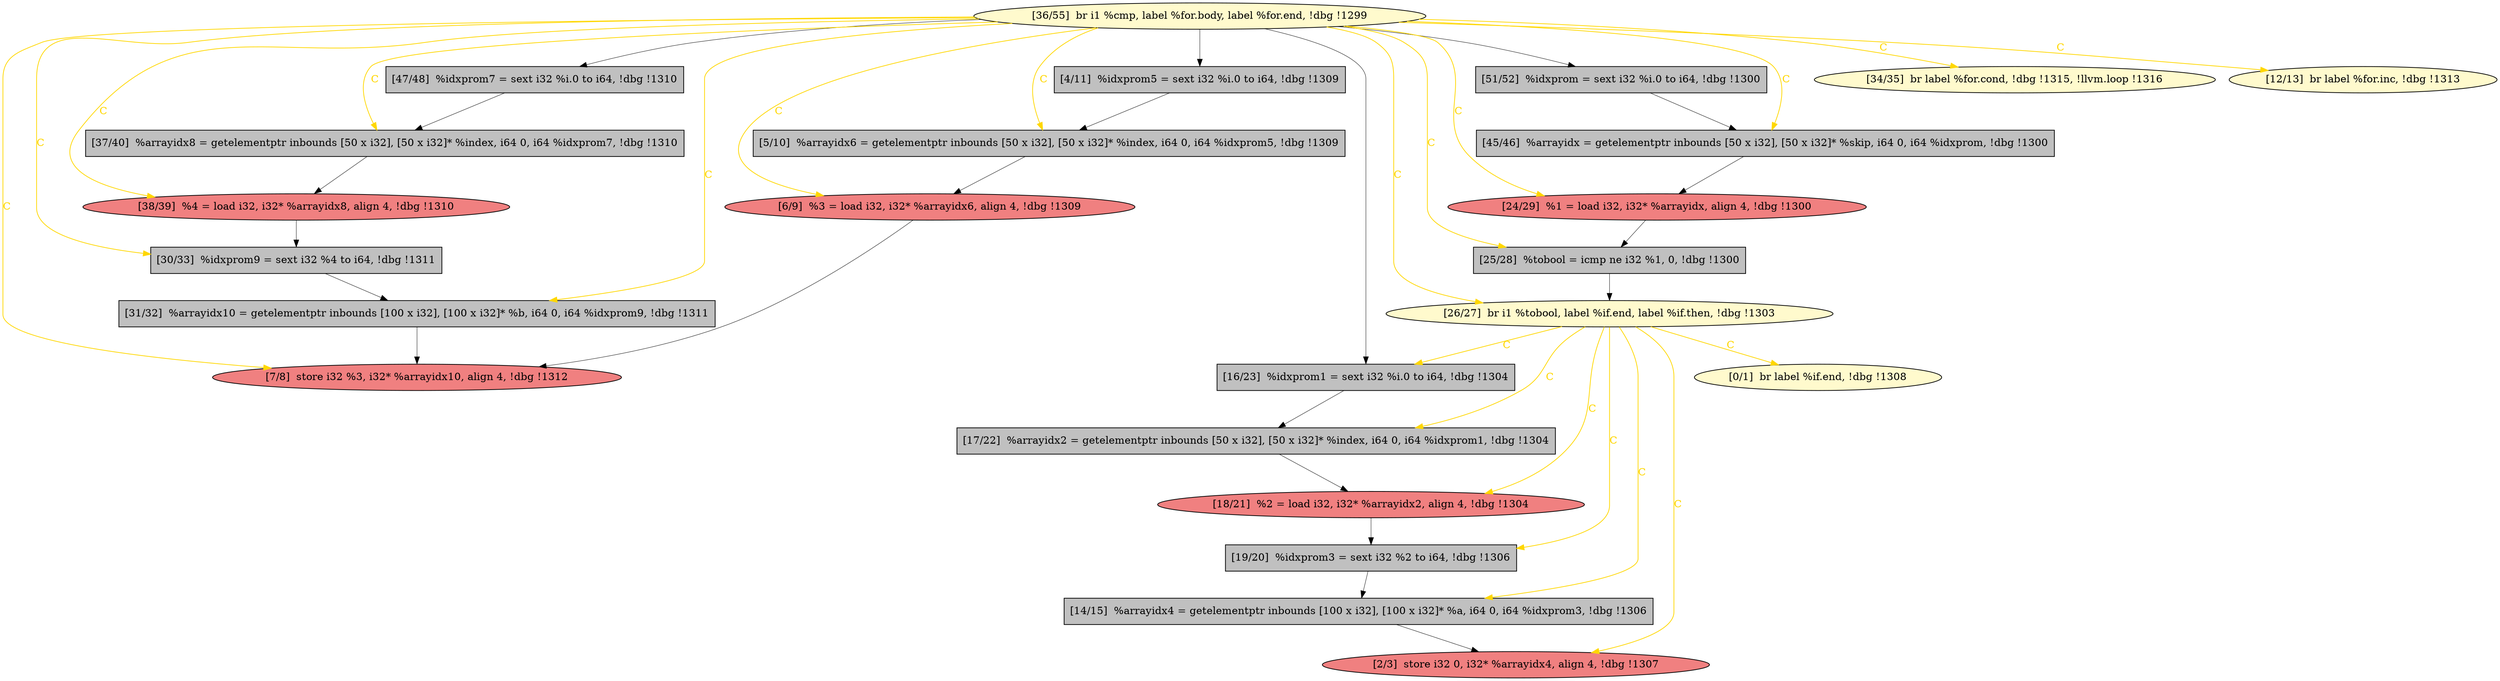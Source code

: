 
digraph G {


node270 [fillcolor=grey,label="[30/33]  %idxprom9 = sext i32 %4 to i64, !dbg !1311",shape=rectangle,style=filled ]
node269 [fillcolor=grey,label="[51/52]  %idxprom = sext i32 %i.0 to i64, !dbg !1300",shape=rectangle,style=filled ]
node268 [fillcolor=lemonchiffon,label="[34/35]  br label %for.cond, !dbg !1315, !llvm.loop !1316",shape=ellipse,style=filled ]
node267 [fillcolor=lemonchiffon,label="[36/55]  br i1 %cmp, label %for.body, label %for.end, !dbg !1299",shape=ellipse,style=filled ]
node265 [fillcolor=lightcoral,label="[18/21]  %2 = load i32, i32* %arrayidx2, align 4, !dbg !1304",shape=ellipse,style=filled ]
node251 [fillcolor=lightcoral,label="[24/29]  %1 = load i32, i32* %arrayidx, align 4, !dbg !1300",shape=ellipse,style=filled ]
node250 [fillcolor=grey,label="[17/22]  %arrayidx2 = getelementptr inbounds [50 x i32], [50 x i32]* %index, i64 0, i64 %idxprom1, !dbg !1304",shape=rectangle,style=filled ]
node249 [fillcolor=grey,label="[25/28]  %tobool = icmp ne i32 %1, 0, !dbg !1300",shape=rectangle,style=filled ]
node264 [fillcolor=grey,label="[45/46]  %arrayidx = getelementptr inbounds [50 x i32], [50 x i32]* %skip, i64 0, i64 %idxprom, !dbg !1300",shape=rectangle,style=filled ]
node256 [fillcolor=grey,label="[14/15]  %arrayidx4 = getelementptr inbounds [100 x i32], [100 x i32]* %a, i64 0, i64 %idxprom3, !dbg !1306",shape=rectangle,style=filled ]
node252 [fillcolor=grey,label="[31/32]  %arrayidx10 = getelementptr inbounds [100 x i32], [100 x i32]* %b, i64 0, i64 %idxprom9, !dbg !1311",shape=rectangle,style=filled ]
node247 [fillcolor=grey,label="[19/20]  %idxprom3 = sext i32 %2 to i64, !dbg !1306",shape=rectangle,style=filled ]
node262 [fillcolor=grey,label="[4/11]  %idxprom5 = sext i32 %i.0 to i64, !dbg !1309",shape=rectangle,style=filled ]
node263 [fillcolor=lightcoral,label="[7/8]  store i32 %3, i32* %arrayidx10, align 4, !dbg !1312",shape=ellipse,style=filled ]
node253 [fillcolor=grey,label="[47/48]  %idxprom7 = sext i32 %i.0 to i64, !dbg !1310",shape=rectangle,style=filled ]
node261 [fillcolor=lemonchiffon,label="[12/13]  br label %for.inc, !dbg !1313",shape=ellipse,style=filled ]
node254 [fillcolor=lightcoral,label="[6/9]  %3 = load i32, i32* %arrayidx6, align 4, !dbg !1309",shape=ellipse,style=filled ]
node255 [fillcolor=grey,label="[16/23]  %idxprom1 = sext i32 %i.0 to i64, !dbg !1304",shape=rectangle,style=filled ]
node257 [fillcolor=grey,label="[5/10]  %arrayidx6 = getelementptr inbounds [50 x i32], [50 x i32]* %index, i64 0, i64 %idxprom5, !dbg !1309",shape=rectangle,style=filled ]
node266 [fillcolor=lightcoral,label="[38/39]  %4 = load i32, i32* %arrayidx8, align 4, !dbg !1310",shape=ellipse,style=filled ]
node258 [fillcolor=lemonchiffon,label="[0/1]  br label %if.end, !dbg !1308",shape=ellipse,style=filled ]
node248 [fillcolor=lemonchiffon,label="[26/27]  br i1 %tobool, label %if.end, label %if.then, !dbg !1303",shape=ellipse,style=filled ]
node259 [fillcolor=grey,label="[37/40]  %arrayidx8 = getelementptr inbounds [50 x i32], [50 x i32]* %index, i64 0, i64 %idxprom7, !dbg !1310",shape=rectangle,style=filled ]
node260 [fillcolor=lightcoral,label="[2/3]  store i32 0, i32* %arrayidx4, align 4, !dbg !1307",shape=ellipse,style=filled ]

node256->node260 [style=solid,color=black,label="",penwidth=0.5,fontcolor=black ]
node270->node252 [style=solid,color=black,label="",penwidth=0.5,fontcolor=black ]
node267->node253 [style=solid,color=black,label="",penwidth=0.5,fontcolor=black ]
node267->node262 [style=solid,color=black,label="",penwidth=0.5,fontcolor=black ]
node255->node250 [style=solid,color=black,label="",penwidth=0.5,fontcolor=black ]
node249->node248 [style=solid,color=black,label="",penwidth=0.5,fontcolor=black ]
node252->node263 [style=solid,color=black,label="",penwidth=0.5,fontcolor=black ]
node257->node254 [style=solid,color=black,label="",penwidth=0.5,fontcolor=black ]
node253->node259 [style=solid,color=black,label="",penwidth=0.5,fontcolor=black ]
node267->node269 [style=solid,color=black,label="",penwidth=0.5,fontcolor=black ]
node251->node249 [style=solid,color=black,label="",penwidth=0.5,fontcolor=black ]
node267->node264 [style=solid,color=gold,label="C",penwidth=1.0,fontcolor=gold ]
node267->node266 [style=solid,color=gold,label="C",penwidth=1.0,fontcolor=gold ]
node267->node263 [style=solid,color=gold,label="C",penwidth=1.0,fontcolor=gold ]
node267->node255 [style=solid,color=black,label="",penwidth=0.5,fontcolor=black ]
node248->node260 [style=solid,color=gold,label="C",penwidth=1.0,fontcolor=gold ]
node267->node248 [style=solid,color=gold,label="C",penwidth=1.0,fontcolor=gold ]
node248->node256 [style=solid,color=gold,label="C",penwidth=1.0,fontcolor=gold ]
node254->node263 [style=solid,color=black,label="",penwidth=0.5,fontcolor=black ]
node247->node256 [style=solid,color=black,label="",penwidth=0.5,fontcolor=black ]
node248->node247 [style=solid,color=gold,label="C",penwidth=1.0,fontcolor=gold ]
node266->node270 [style=solid,color=black,label="",penwidth=0.5,fontcolor=black ]
node248->node255 [style=solid,color=gold,label="C",penwidth=1.0,fontcolor=gold ]
node267->node270 [style=solid,color=gold,label="C",penwidth=1.0,fontcolor=gold ]
node267->node249 [style=solid,color=gold,label="C",penwidth=1.0,fontcolor=gold ]
node248->node258 [style=solid,color=gold,label="C",penwidth=1.0,fontcolor=gold ]
node262->node257 [style=solid,color=black,label="",penwidth=0.5,fontcolor=black ]
node267->node259 [style=solid,color=gold,label="C",penwidth=1.0,fontcolor=gold ]
node267->node257 [style=solid,color=gold,label="C",penwidth=1.0,fontcolor=gold ]
node264->node251 [style=solid,color=black,label="",penwidth=0.5,fontcolor=black ]
node267->node261 [style=solid,color=gold,label="C",penwidth=1.0,fontcolor=gold ]
node259->node266 [style=solid,color=black,label="",penwidth=0.5,fontcolor=black ]
node267->node251 [style=solid,color=gold,label="C",penwidth=1.0,fontcolor=gold ]
node248->node250 [style=solid,color=gold,label="C",penwidth=1.0,fontcolor=gold ]
node265->node247 [style=solid,color=black,label="",penwidth=0.5,fontcolor=black ]
node248->node265 [style=solid,color=gold,label="C",penwidth=1.0,fontcolor=gold ]
node250->node265 [style=solid,color=black,label="",penwidth=0.5,fontcolor=black ]
node267->node252 [style=solid,color=gold,label="C",penwidth=1.0,fontcolor=gold ]
node269->node264 [style=solid,color=black,label="",penwidth=0.5,fontcolor=black ]
node267->node268 [style=solid,color=gold,label="C",penwidth=1.0,fontcolor=gold ]
node267->node254 [style=solid,color=gold,label="C",penwidth=1.0,fontcolor=gold ]


}
